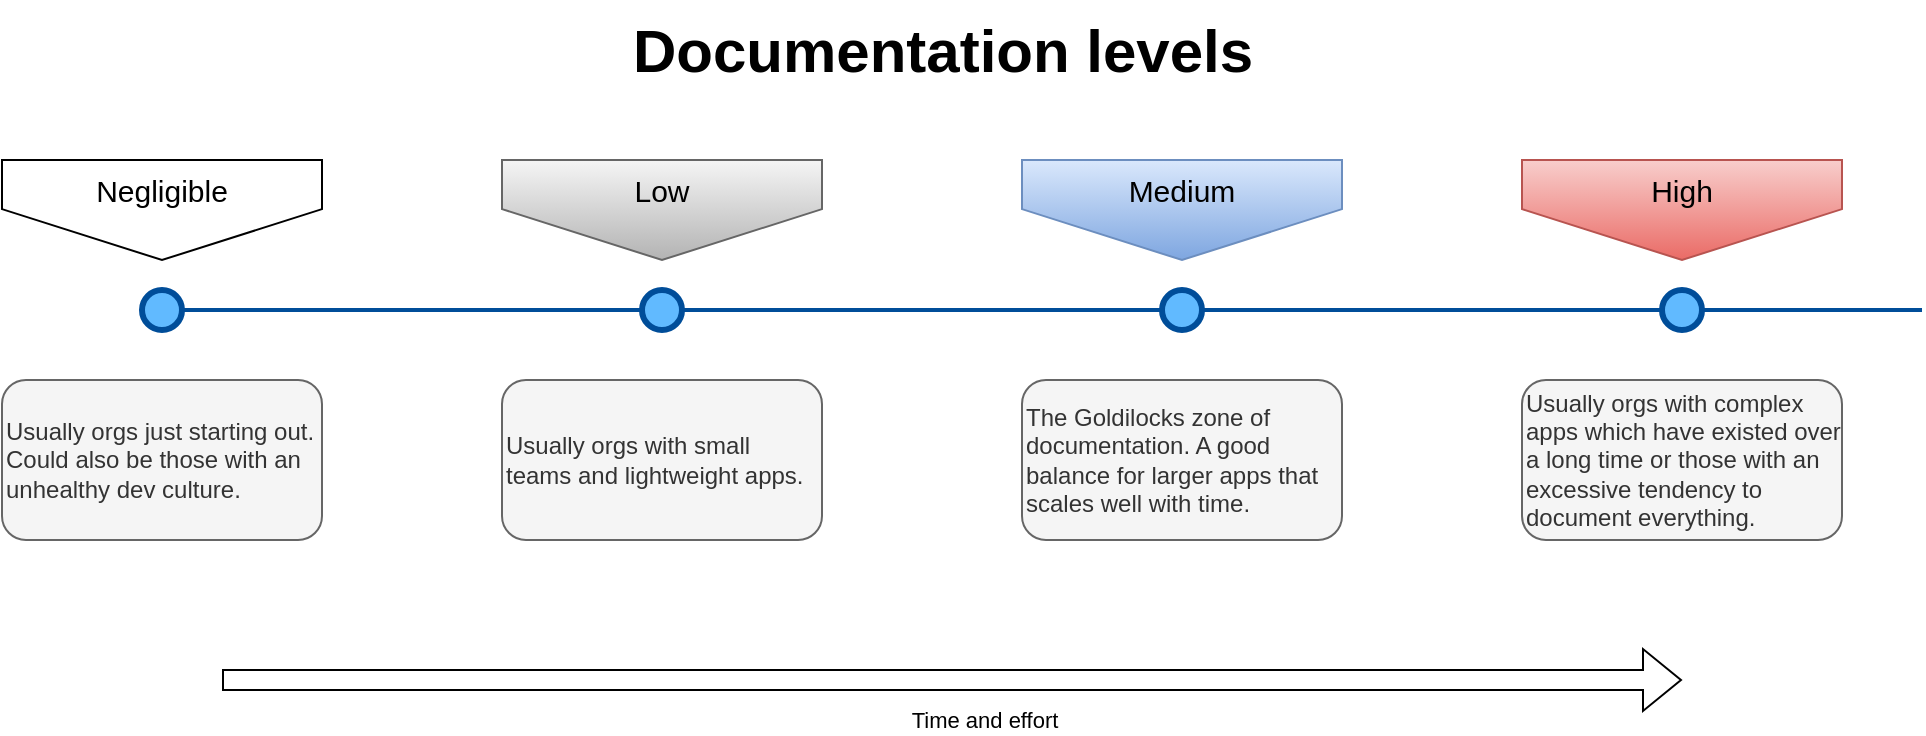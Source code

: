 <mxfile version="22.1.2" type="device">
  <diagram name="Page-1" id="82e54ff1-d628-8f03-85c4-9753963a91cd">
    <mxGraphModel dx="1026" dy="743" grid="1" gridSize="10" guides="1" tooltips="1" connect="1" arrows="1" fold="1" page="1" pageScale="1" pageWidth="1100" pageHeight="850" background="none" math="0" shadow="0">
      <root>
        <mxCell id="0" />
        <mxCell id="1" parent="0" />
        <mxCell id="4ec97bd9e5d20128-1" value="" style="line;strokeWidth=2;html=1;fillColor=none;fontSize=28;fontColor=#004D99;strokeColor=#004D99;" parent="1" vertex="1">
          <mxGeometry x="150" y="400" width="890" height="10" as="geometry" />
        </mxCell>
        <mxCell id="4ec97bd9e5d20128-5" value="Negligible" style="shape=offPageConnector;whiteSpace=wrap;html=1;fontSize=15;size=0.509;verticalAlign=top;" parent="1" vertex="1">
          <mxGeometry x="80" y="330" width="160" height="50" as="geometry" />
        </mxCell>
        <mxCell id="4ec97bd9e5d20128-9" value="" style="ellipse;whiteSpace=wrap;html=1;fillColor=#61BAFF;fontSize=28;fontColor=#004D99;strokeWidth=3;strokeColor=#004D99;" parent="1" vertex="1">
          <mxGeometry x="150" y="395" width="20" height="20" as="geometry" />
        </mxCell>
        <mxCell id="4ec97bd9e5d20128-10" value="" style="ellipse;whiteSpace=wrap;html=1;fillColor=#61BAFF;fontSize=28;fontColor=#004D99;strokeWidth=3;strokeColor=#004D99;" parent="1" vertex="1">
          <mxGeometry x="400" y="395" width="20" height="20" as="geometry" />
        </mxCell>
        <mxCell id="4ec97bd9e5d20128-11" value="" style="ellipse;whiteSpace=wrap;html=1;fillColor=#61BAFF;fontSize=28;fontColor=#004D99;strokeWidth=3;strokeColor=#004D99;" parent="1" vertex="1">
          <mxGeometry x="660" y="395" width="20" height="20" as="geometry" />
        </mxCell>
        <mxCell id="4ec97bd9e5d20128-13" value="" style="ellipse;whiteSpace=wrap;html=1;fillColor=#61BAFF;fontSize=28;fontColor=#004D99;strokeWidth=3;strokeColor=#004D99;" parent="1" vertex="1">
          <mxGeometry x="910" y="395" width="20" height="20" as="geometry" />
        </mxCell>
        <mxCell id="GrAjjL_khw6ZOwsqpg2C-22" value="Low" style="shape=offPageConnector;whiteSpace=wrap;html=1;fillColor=#f5f5f5;fontSize=15;size=0.509;verticalAlign=top;strokeColor=#666666;gradientColor=#b3b3b3;" vertex="1" parent="1">
          <mxGeometry x="330" y="330" width="160" height="50" as="geometry" />
        </mxCell>
        <mxCell id="GrAjjL_khw6ZOwsqpg2C-24" value="Medium" style="shape=offPageConnector;whiteSpace=wrap;html=1;fillColor=#dae8fc;fontSize=15;size=0.509;verticalAlign=top;strokeColor=#6c8ebf;gradientColor=#7ea6e0;" vertex="1" parent="1">
          <mxGeometry x="590" y="330" width="160" height="50" as="geometry" />
        </mxCell>
        <mxCell id="GrAjjL_khw6ZOwsqpg2C-25" value="High" style="shape=offPageConnector;whiteSpace=wrap;html=1;fillColor=#f8cecc;fontSize=15;size=0.509;verticalAlign=top;strokeColor=#b85450;gradientColor=#ea6b66;" vertex="1" parent="1">
          <mxGeometry x="840" y="330" width="160" height="50" as="geometry" />
        </mxCell>
        <mxCell id="GrAjjL_khw6ZOwsqpg2C-26" value="Usually orgs just starting out. Could also be those with an unhealthy dev culture." style="rounded=1;whiteSpace=wrap;html=1;align=left;fillColor=#f5f5f5;strokeColor=#666666;fontColor=#333333;" vertex="1" parent="1">
          <mxGeometry x="80" y="440" width="160" height="80" as="geometry" />
        </mxCell>
        <mxCell id="GrAjjL_khw6ZOwsqpg2C-30" value="Usually orgs with small teams and lightweight apps." style="rounded=1;whiteSpace=wrap;html=1;align=left;fillColor=#f5f5f5;strokeColor=#666666;fontColor=#333333;" vertex="1" parent="1">
          <mxGeometry x="330" y="440" width="160" height="80" as="geometry" />
        </mxCell>
        <mxCell id="GrAjjL_khw6ZOwsqpg2C-31" value="The&amp;nbsp;Goldilocks&amp;nbsp;zone of documentation. A good balance for larger apps that scales well with time." style="rounded=1;whiteSpace=wrap;html=1;align=left;fillColor=#f5f5f5;strokeColor=#666666;fontColor=#333333;" vertex="1" parent="1">
          <mxGeometry x="590" y="440" width="160" height="80" as="geometry" />
        </mxCell>
        <mxCell id="GrAjjL_khw6ZOwsqpg2C-32" value="Usually orgs with complex apps which have existed over a long time or those with an excessive tendency to document everything." style="rounded=1;whiteSpace=wrap;html=1;align=left;fillColor=#f5f5f5;strokeColor=#666666;fontColor=#333333;" vertex="1" parent="1">
          <mxGeometry x="840" y="440" width="160" height="80" as="geometry" />
        </mxCell>
        <mxCell id="GrAjjL_khw6ZOwsqpg2C-33" value="Documentation levels" style="text;html=1;align=center;verticalAlign=middle;resizable=0;points=[];autosize=1;strokeColor=none;fillColor=none;fontStyle=1;fontSize=30;" vertex="1" parent="1">
          <mxGeometry x="385" y="250" width="330" height="50" as="geometry" />
        </mxCell>
        <mxCell id="GrAjjL_khw6ZOwsqpg2C-36" value="" style="shape=flexArrow;endArrow=classic;html=1;rounded=0;" edge="1" parent="1">
          <mxGeometry width="50" height="50" relative="1" as="geometry">
            <mxPoint x="190" y="590" as="sourcePoint" />
            <mxPoint x="920" y="590" as="targetPoint" />
          </mxGeometry>
        </mxCell>
        <mxCell id="GrAjjL_khw6ZOwsqpg2C-37" value="Time and effort" style="edgeLabel;html=1;align=center;verticalAlign=middle;resizable=0;points=[];" vertex="1" connectable="0" parent="GrAjjL_khw6ZOwsqpg2C-36">
          <mxGeometry x="0.108" y="-1" relative="1" as="geometry">
            <mxPoint x="-24" y="19" as="offset" />
          </mxGeometry>
        </mxCell>
      </root>
    </mxGraphModel>
  </diagram>
</mxfile>
